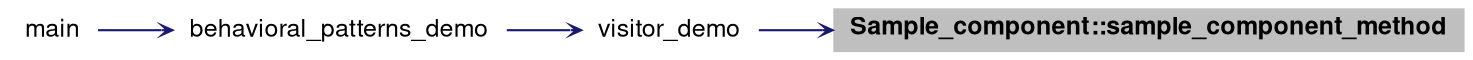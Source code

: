digraph "Sample_component::sample_component_method"
{
 // LATEX_PDF_SIZE
  bgcolor="transparent";
  edge [fontname="Helvetica,Arial,sans-serif",fontsize=15,labelfontsize=15 arrowhead=open arrowtail=open arrowsize=0.5];
  node [fontname="Helvetica,Arial,sans-serif",fontsize=15,fontsize=12 shape=plaintext];
  rankdir="RL";
  Node1 [label=<<b>Sample_component::sample_component_method</b>>,height=0.2,width=0.4,color="black", fillcolor="grey75", style="filled", fontcolor="black",tooltip="is not virtual"];
  Node1 -> Node2 [dir="back",color="midnightblue",style="solid"];
  Node2 [label="visitor_demo",height=0.2,width=0.4,color="black",URL="$group__visitor.html#ga11584cf836c2520c14cc5827ce453f8f",tooltip=" "];
  Node2 -> Node3 [dir="back",color="midnightblue",style="solid"];
  Node3 [label="behavioral_patterns_demo",height=0.2,width=0.4,color="black",URL="$group__BP.html#ga608cf93d9bef165bc7e5690ac3b46a03",tooltip=" "];
  Node3 -> Node4 [dir="back",color="midnightblue",style="solid"];
  Node4 [label="main",height=0.2,width=0.4,color="black",URL="$group__DP.html#gae66f6b31b5ad750f1fe042a706a4e3d4",tooltip=" "];
}
